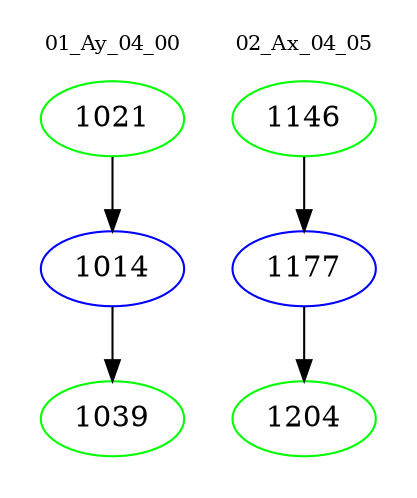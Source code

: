 digraph{
subgraph cluster_0 {
color = white
label = "01_Ay_04_00";
fontsize=10;
T0_1021 [label="1021", color="green"]
T0_1021 -> T0_1014 [color="black"]
T0_1014 [label="1014", color="blue"]
T0_1014 -> T0_1039 [color="black"]
T0_1039 [label="1039", color="green"]
}
subgraph cluster_1 {
color = white
label = "02_Ax_04_05";
fontsize=10;
T1_1146 [label="1146", color="green"]
T1_1146 -> T1_1177 [color="black"]
T1_1177 [label="1177", color="blue"]
T1_1177 -> T1_1204 [color="black"]
T1_1204 [label="1204", color="green"]
}
}

